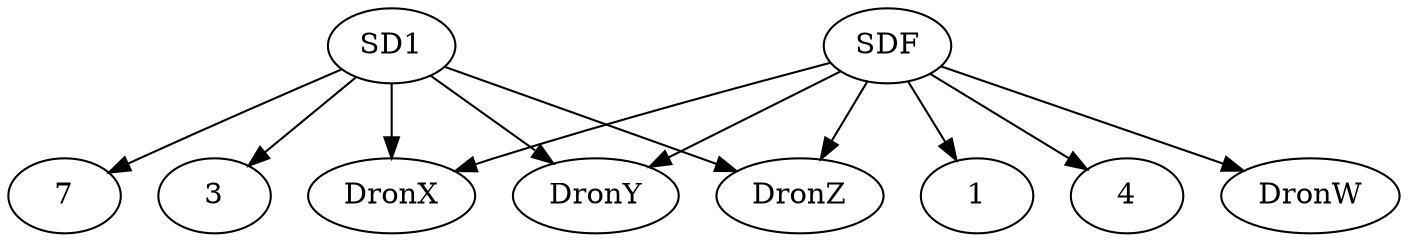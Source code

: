 digraph G {
	SD1
	7
	3
	SD1 -> 7
	SD1 -> 3
	DronX
	SD1 -> DronX
	DronY
	SD1 -> DronY
	DronZ
	SD1 -> DronZ
	SDF
	1
	4
	SDF -> 1
	SDF -> 4
	DronW
	SDF -> DronW
	DronX
	SDF -> DronX
	DronY
	SDF -> DronY
	DronZ
	SDF -> DronZ
}

